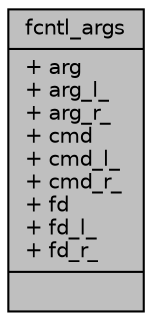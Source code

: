 digraph "fcntl_args"
{
 // LATEX_PDF_SIZE
  edge [fontname="Helvetica",fontsize="10",labelfontname="Helvetica",labelfontsize="10"];
  node [fontname="Helvetica",fontsize="10",shape=record];
  Node1 [label="{fcntl_args\n|+ arg\l+ arg_l_\l+ arg_r_\l+ cmd\l+ cmd_l_\l+ cmd_r_\l+ fd\l+ fd_l_\l+ fd_r_\l|}",height=0.2,width=0.4,color="black", fillcolor="grey75", style="filled", fontcolor="black",tooltip=" "];
}
